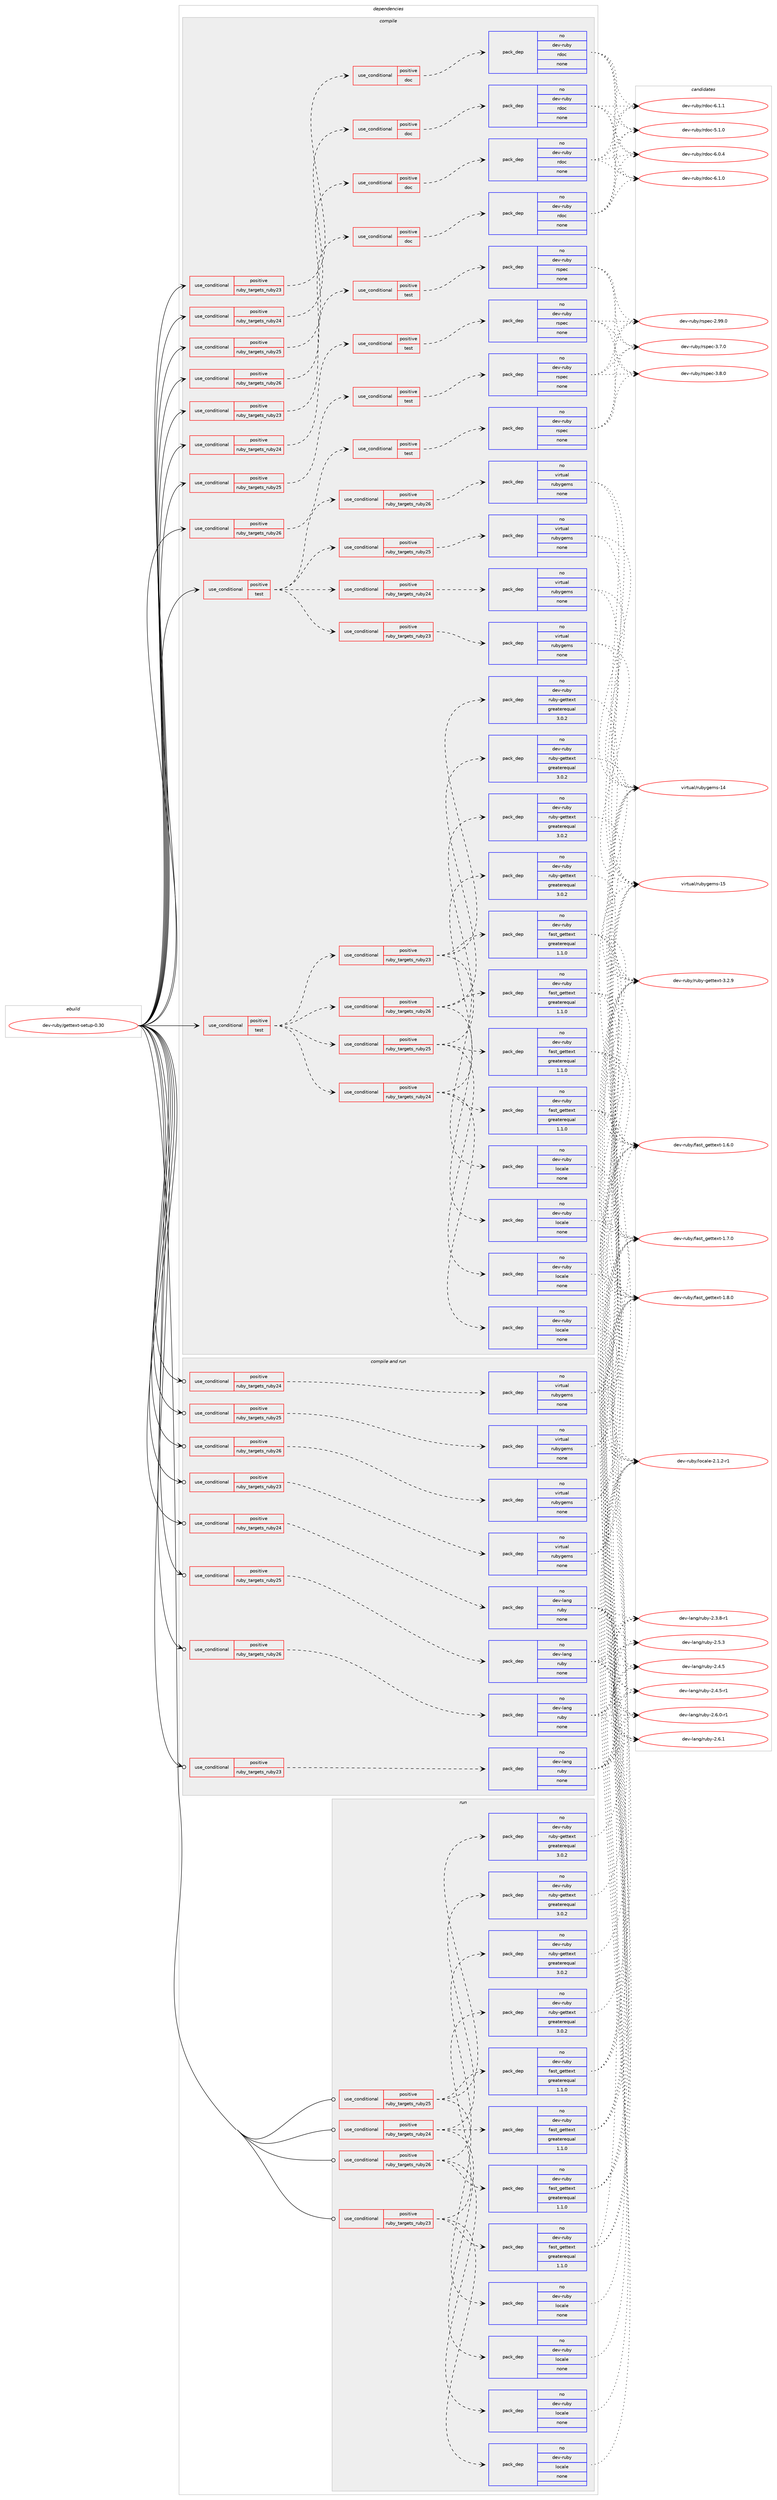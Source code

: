 digraph prolog {

# *************
# Graph options
# *************

newrank=true;
concentrate=true;
compound=true;
graph [rankdir=LR,fontname=Helvetica,fontsize=10,ranksep=1.5];#, ranksep=2.5, nodesep=0.2];
edge  [arrowhead=vee];
node  [fontname=Helvetica,fontsize=10];

# **********
# The ebuild
# **********

subgraph cluster_leftcol {
color=gray;
rank=same;
label=<<i>ebuild</i>>;
id [label="dev-ruby/gettext-setup-0.30", color=red, width=4, href="../dev-ruby/gettext-setup-0.30.svg"];
}

# ****************
# The dependencies
# ****************

subgraph cluster_midcol {
color=gray;
label=<<i>dependencies</i>>;
subgraph cluster_compile {
fillcolor="#eeeeee";
style=filled;
label=<<i>compile</i>>;
subgraph cond400663 {
dependency1494966 [label=<<TABLE BORDER="0" CELLBORDER="1" CELLSPACING="0" CELLPADDING="4"><TR><TD ROWSPAN="3" CELLPADDING="10">use_conditional</TD></TR><TR><TD>positive</TD></TR><TR><TD>ruby_targets_ruby23</TD></TR></TABLE>>, shape=none, color=red];
subgraph cond400664 {
dependency1494967 [label=<<TABLE BORDER="0" CELLBORDER="1" CELLSPACING="0" CELLPADDING="4"><TR><TD ROWSPAN="3" CELLPADDING="10">use_conditional</TD></TR><TR><TD>positive</TD></TR><TR><TD>doc</TD></TR></TABLE>>, shape=none, color=red];
subgraph pack1070858 {
dependency1494968 [label=<<TABLE BORDER="0" CELLBORDER="1" CELLSPACING="0" CELLPADDING="4" WIDTH="220"><TR><TD ROWSPAN="6" CELLPADDING="30">pack_dep</TD></TR><TR><TD WIDTH="110">no</TD></TR><TR><TD>dev-ruby</TD></TR><TR><TD>rdoc</TD></TR><TR><TD>none</TD></TR><TR><TD></TD></TR></TABLE>>, shape=none, color=blue];
}
dependency1494967:e -> dependency1494968:w [weight=20,style="dashed",arrowhead="vee"];
}
dependency1494966:e -> dependency1494967:w [weight=20,style="dashed",arrowhead="vee"];
}
id:e -> dependency1494966:w [weight=20,style="solid",arrowhead="vee"];
subgraph cond400665 {
dependency1494969 [label=<<TABLE BORDER="0" CELLBORDER="1" CELLSPACING="0" CELLPADDING="4"><TR><TD ROWSPAN="3" CELLPADDING="10">use_conditional</TD></TR><TR><TD>positive</TD></TR><TR><TD>ruby_targets_ruby23</TD></TR></TABLE>>, shape=none, color=red];
subgraph cond400666 {
dependency1494970 [label=<<TABLE BORDER="0" CELLBORDER="1" CELLSPACING="0" CELLPADDING="4"><TR><TD ROWSPAN="3" CELLPADDING="10">use_conditional</TD></TR><TR><TD>positive</TD></TR><TR><TD>test</TD></TR></TABLE>>, shape=none, color=red];
subgraph pack1070859 {
dependency1494971 [label=<<TABLE BORDER="0" CELLBORDER="1" CELLSPACING="0" CELLPADDING="4" WIDTH="220"><TR><TD ROWSPAN="6" CELLPADDING="30">pack_dep</TD></TR><TR><TD WIDTH="110">no</TD></TR><TR><TD>dev-ruby</TD></TR><TR><TD>rspec</TD></TR><TR><TD>none</TD></TR><TR><TD></TD></TR></TABLE>>, shape=none, color=blue];
}
dependency1494970:e -> dependency1494971:w [weight=20,style="dashed",arrowhead="vee"];
}
dependency1494969:e -> dependency1494970:w [weight=20,style="dashed",arrowhead="vee"];
}
id:e -> dependency1494969:w [weight=20,style="solid",arrowhead="vee"];
subgraph cond400667 {
dependency1494972 [label=<<TABLE BORDER="0" CELLBORDER="1" CELLSPACING="0" CELLPADDING="4"><TR><TD ROWSPAN="3" CELLPADDING="10">use_conditional</TD></TR><TR><TD>positive</TD></TR><TR><TD>ruby_targets_ruby24</TD></TR></TABLE>>, shape=none, color=red];
subgraph cond400668 {
dependency1494973 [label=<<TABLE BORDER="0" CELLBORDER="1" CELLSPACING="0" CELLPADDING="4"><TR><TD ROWSPAN="3" CELLPADDING="10">use_conditional</TD></TR><TR><TD>positive</TD></TR><TR><TD>doc</TD></TR></TABLE>>, shape=none, color=red];
subgraph pack1070860 {
dependency1494974 [label=<<TABLE BORDER="0" CELLBORDER="1" CELLSPACING="0" CELLPADDING="4" WIDTH="220"><TR><TD ROWSPAN="6" CELLPADDING="30">pack_dep</TD></TR><TR><TD WIDTH="110">no</TD></TR><TR><TD>dev-ruby</TD></TR><TR><TD>rdoc</TD></TR><TR><TD>none</TD></TR><TR><TD></TD></TR></TABLE>>, shape=none, color=blue];
}
dependency1494973:e -> dependency1494974:w [weight=20,style="dashed",arrowhead="vee"];
}
dependency1494972:e -> dependency1494973:w [weight=20,style="dashed",arrowhead="vee"];
}
id:e -> dependency1494972:w [weight=20,style="solid",arrowhead="vee"];
subgraph cond400669 {
dependency1494975 [label=<<TABLE BORDER="0" CELLBORDER="1" CELLSPACING="0" CELLPADDING="4"><TR><TD ROWSPAN="3" CELLPADDING="10">use_conditional</TD></TR><TR><TD>positive</TD></TR><TR><TD>ruby_targets_ruby24</TD></TR></TABLE>>, shape=none, color=red];
subgraph cond400670 {
dependency1494976 [label=<<TABLE BORDER="0" CELLBORDER="1" CELLSPACING="0" CELLPADDING="4"><TR><TD ROWSPAN="3" CELLPADDING="10">use_conditional</TD></TR><TR><TD>positive</TD></TR><TR><TD>test</TD></TR></TABLE>>, shape=none, color=red];
subgraph pack1070861 {
dependency1494977 [label=<<TABLE BORDER="0" CELLBORDER="1" CELLSPACING="0" CELLPADDING="4" WIDTH="220"><TR><TD ROWSPAN="6" CELLPADDING="30">pack_dep</TD></TR><TR><TD WIDTH="110">no</TD></TR><TR><TD>dev-ruby</TD></TR><TR><TD>rspec</TD></TR><TR><TD>none</TD></TR><TR><TD></TD></TR></TABLE>>, shape=none, color=blue];
}
dependency1494976:e -> dependency1494977:w [weight=20,style="dashed",arrowhead="vee"];
}
dependency1494975:e -> dependency1494976:w [weight=20,style="dashed",arrowhead="vee"];
}
id:e -> dependency1494975:w [weight=20,style="solid",arrowhead="vee"];
subgraph cond400671 {
dependency1494978 [label=<<TABLE BORDER="0" CELLBORDER="1" CELLSPACING="0" CELLPADDING="4"><TR><TD ROWSPAN="3" CELLPADDING="10">use_conditional</TD></TR><TR><TD>positive</TD></TR><TR><TD>ruby_targets_ruby25</TD></TR></TABLE>>, shape=none, color=red];
subgraph cond400672 {
dependency1494979 [label=<<TABLE BORDER="0" CELLBORDER="1" CELLSPACING="0" CELLPADDING="4"><TR><TD ROWSPAN="3" CELLPADDING="10">use_conditional</TD></TR><TR><TD>positive</TD></TR><TR><TD>doc</TD></TR></TABLE>>, shape=none, color=red];
subgraph pack1070862 {
dependency1494980 [label=<<TABLE BORDER="0" CELLBORDER="1" CELLSPACING="0" CELLPADDING="4" WIDTH="220"><TR><TD ROWSPAN="6" CELLPADDING="30">pack_dep</TD></TR><TR><TD WIDTH="110">no</TD></TR><TR><TD>dev-ruby</TD></TR><TR><TD>rdoc</TD></TR><TR><TD>none</TD></TR><TR><TD></TD></TR></TABLE>>, shape=none, color=blue];
}
dependency1494979:e -> dependency1494980:w [weight=20,style="dashed",arrowhead="vee"];
}
dependency1494978:e -> dependency1494979:w [weight=20,style="dashed",arrowhead="vee"];
}
id:e -> dependency1494978:w [weight=20,style="solid",arrowhead="vee"];
subgraph cond400673 {
dependency1494981 [label=<<TABLE BORDER="0" CELLBORDER="1" CELLSPACING="0" CELLPADDING="4"><TR><TD ROWSPAN="3" CELLPADDING="10">use_conditional</TD></TR><TR><TD>positive</TD></TR><TR><TD>ruby_targets_ruby25</TD></TR></TABLE>>, shape=none, color=red];
subgraph cond400674 {
dependency1494982 [label=<<TABLE BORDER="0" CELLBORDER="1" CELLSPACING="0" CELLPADDING="4"><TR><TD ROWSPAN="3" CELLPADDING="10">use_conditional</TD></TR><TR><TD>positive</TD></TR><TR><TD>test</TD></TR></TABLE>>, shape=none, color=red];
subgraph pack1070863 {
dependency1494983 [label=<<TABLE BORDER="0" CELLBORDER="1" CELLSPACING="0" CELLPADDING="4" WIDTH="220"><TR><TD ROWSPAN="6" CELLPADDING="30">pack_dep</TD></TR><TR><TD WIDTH="110">no</TD></TR><TR><TD>dev-ruby</TD></TR><TR><TD>rspec</TD></TR><TR><TD>none</TD></TR><TR><TD></TD></TR></TABLE>>, shape=none, color=blue];
}
dependency1494982:e -> dependency1494983:w [weight=20,style="dashed",arrowhead="vee"];
}
dependency1494981:e -> dependency1494982:w [weight=20,style="dashed",arrowhead="vee"];
}
id:e -> dependency1494981:w [weight=20,style="solid",arrowhead="vee"];
subgraph cond400675 {
dependency1494984 [label=<<TABLE BORDER="0" CELLBORDER="1" CELLSPACING="0" CELLPADDING="4"><TR><TD ROWSPAN="3" CELLPADDING="10">use_conditional</TD></TR><TR><TD>positive</TD></TR><TR><TD>ruby_targets_ruby26</TD></TR></TABLE>>, shape=none, color=red];
subgraph cond400676 {
dependency1494985 [label=<<TABLE BORDER="0" CELLBORDER="1" CELLSPACING="0" CELLPADDING="4"><TR><TD ROWSPAN="3" CELLPADDING="10">use_conditional</TD></TR><TR><TD>positive</TD></TR><TR><TD>doc</TD></TR></TABLE>>, shape=none, color=red];
subgraph pack1070864 {
dependency1494986 [label=<<TABLE BORDER="0" CELLBORDER="1" CELLSPACING="0" CELLPADDING="4" WIDTH="220"><TR><TD ROWSPAN="6" CELLPADDING="30">pack_dep</TD></TR><TR><TD WIDTH="110">no</TD></TR><TR><TD>dev-ruby</TD></TR><TR><TD>rdoc</TD></TR><TR><TD>none</TD></TR><TR><TD></TD></TR></TABLE>>, shape=none, color=blue];
}
dependency1494985:e -> dependency1494986:w [weight=20,style="dashed",arrowhead="vee"];
}
dependency1494984:e -> dependency1494985:w [weight=20,style="dashed",arrowhead="vee"];
}
id:e -> dependency1494984:w [weight=20,style="solid",arrowhead="vee"];
subgraph cond400677 {
dependency1494987 [label=<<TABLE BORDER="0" CELLBORDER="1" CELLSPACING="0" CELLPADDING="4"><TR><TD ROWSPAN="3" CELLPADDING="10">use_conditional</TD></TR><TR><TD>positive</TD></TR><TR><TD>ruby_targets_ruby26</TD></TR></TABLE>>, shape=none, color=red];
subgraph cond400678 {
dependency1494988 [label=<<TABLE BORDER="0" CELLBORDER="1" CELLSPACING="0" CELLPADDING="4"><TR><TD ROWSPAN="3" CELLPADDING="10">use_conditional</TD></TR><TR><TD>positive</TD></TR><TR><TD>test</TD></TR></TABLE>>, shape=none, color=red];
subgraph pack1070865 {
dependency1494989 [label=<<TABLE BORDER="0" CELLBORDER="1" CELLSPACING="0" CELLPADDING="4" WIDTH="220"><TR><TD ROWSPAN="6" CELLPADDING="30">pack_dep</TD></TR><TR><TD WIDTH="110">no</TD></TR><TR><TD>dev-ruby</TD></TR><TR><TD>rspec</TD></TR><TR><TD>none</TD></TR><TR><TD></TD></TR></TABLE>>, shape=none, color=blue];
}
dependency1494988:e -> dependency1494989:w [weight=20,style="dashed",arrowhead="vee"];
}
dependency1494987:e -> dependency1494988:w [weight=20,style="dashed",arrowhead="vee"];
}
id:e -> dependency1494987:w [weight=20,style="solid",arrowhead="vee"];
subgraph cond400679 {
dependency1494990 [label=<<TABLE BORDER="0" CELLBORDER="1" CELLSPACING="0" CELLPADDING="4"><TR><TD ROWSPAN="3" CELLPADDING="10">use_conditional</TD></TR><TR><TD>positive</TD></TR><TR><TD>test</TD></TR></TABLE>>, shape=none, color=red];
subgraph cond400680 {
dependency1494991 [label=<<TABLE BORDER="0" CELLBORDER="1" CELLSPACING="0" CELLPADDING="4"><TR><TD ROWSPAN="3" CELLPADDING="10">use_conditional</TD></TR><TR><TD>positive</TD></TR><TR><TD>ruby_targets_ruby23</TD></TR></TABLE>>, shape=none, color=red];
subgraph pack1070866 {
dependency1494992 [label=<<TABLE BORDER="0" CELLBORDER="1" CELLSPACING="0" CELLPADDING="4" WIDTH="220"><TR><TD ROWSPAN="6" CELLPADDING="30">pack_dep</TD></TR><TR><TD WIDTH="110">no</TD></TR><TR><TD>dev-ruby</TD></TR><TR><TD>fast_gettext</TD></TR><TR><TD>greaterequal</TD></TR><TR><TD>1.1.0</TD></TR></TABLE>>, shape=none, color=blue];
}
dependency1494991:e -> dependency1494992:w [weight=20,style="dashed",arrowhead="vee"];
subgraph pack1070867 {
dependency1494993 [label=<<TABLE BORDER="0" CELLBORDER="1" CELLSPACING="0" CELLPADDING="4" WIDTH="220"><TR><TD ROWSPAN="6" CELLPADDING="30">pack_dep</TD></TR><TR><TD WIDTH="110">no</TD></TR><TR><TD>dev-ruby</TD></TR><TR><TD>ruby-gettext</TD></TR><TR><TD>greaterequal</TD></TR><TR><TD>3.0.2</TD></TR></TABLE>>, shape=none, color=blue];
}
dependency1494991:e -> dependency1494993:w [weight=20,style="dashed",arrowhead="vee"];
subgraph pack1070868 {
dependency1494994 [label=<<TABLE BORDER="0" CELLBORDER="1" CELLSPACING="0" CELLPADDING="4" WIDTH="220"><TR><TD ROWSPAN="6" CELLPADDING="30">pack_dep</TD></TR><TR><TD WIDTH="110">no</TD></TR><TR><TD>dev-ruby</TD></TR><TR><TD>locale</TD></TR><TR><TD>none</TD></TR><TR><TD></TD></TR></TABLE>>, shape=none, color=blue];
}
dependency1494991:e -> dependency1494994:w [weight=20,style="dashed",arrowhead="vee"];
}
dependency1494990:e -> dependency1494991:w [weight=20,style="dashed",arrowhead="vee"];
subgraph cond400681 {
dependency1494995 [label=<<TABLE BORDER="0" CELLBORDER="1" CELLSPACING="0" CELLPADDING="4"><TR><TD ROWSPAN="3" CELLPADDING="10">use_conditional</TD></TR><TR><TD>positive</TD></TR><TR><TD>ruby_targets_ruby24</TD></TR></TABLE>>, shape=none, color=red];
subgraph pack1070869 {
dependency1494996 [label=<<TABLE BORDER="0" CELLBORDER="1" CELLSPACING="0" CELLPADDING="4" WIDTH="220"><TR><TD ROWSPAN="6" CELLPADDING="30">pack_dep</TD></TR><TR><TD WIDTH="110">no</TD></TR><TR><TD>dev-ruby</TD></TR><TR><TD>fast_gettext</TD></TR><TR><TD>greaterequal</TD></TR><TR><TD>1.1.0</TD></TR></TABLE>>, shape=none, color=blue];
}
dependency1494995:e -> dependency1494996:w [weight=20,style="dashed",arrowhead="vee"];
subgraph pack1070870 {
dependency1494997 [label=<<TABLE BORDER="0" CELLBORDER="1" CELLSPACING="0" CELLPADDING="4" WIDTH="220"><TR><TD ROWSPAN="6" CELLPADDING="30">pack_dep</TD></TR><TR><TD WIDTH="110">no</TD></TR><TR><TD>dev-ruby</TD></TR><TR><TD>ruby-gettext</TD></TR><TR><TD>greaterequal</TD></TR><TR><TD>3.0.2</TD></TR></TABLE>>, shape=none, color=blue];
}
dependency1494995:e -> dependency1494997:w [weight=20,style="dashed",arrowhead="vee"];
subgraph pack1070871 {
dependency1494998 [label=<<TABLE BORDER="0" CELLBORDER="1" CELLSPACING="0" CELLPADDING="4" WIDTH="220"><TR><TD ROWSPAN="6" CELLPADDING="30">pack_dep</TD></TR><TR><TD WIDTH="110">no</TD></TR><TR><TD>dev-ruby</TD></TR><TR><TD>locale</TD></TR><TR><TD>none</TD></TR><TR><TD></TD></TR></TABLE>>, shape=none, color=blue];
}
dependency1494995:e -> dependency1494998:w [weight=20,style="dashed",arrowhead="vee"];
}
dependency1494990:e -> dependency1494995:w [weight=20,style="dashed",arrowhead="vee"];
subgraph cond400682 {
dependency1494999 [label=<<TABLE BORDER="0" CELLBORDER="1" CELLSPACING="0" CELLPADDING="4"><TR><TD ROWSPAN="3" CELLPADDING="10">use_conditional</TD></TR><TR><TD>positive</TD></TR><TR><TD>ruby_targets_ruby25</TD></TR></TABLE>>, shape=none, color=red];
subgraph pack1070872 {
dependency1495000 [label=<<TABLE BORDER="0" CELLBORDER="1" CELLSPACING="0" CELLPADDING="4" WIDTH="220"><TR><TD ROWSPAN="6" CELLPADDING="30">pack_dep</TD></TR><TR><TD WIDTH="110">no</TD></TR><TR><TD>dev-ruby</TD></TR><TR><TD>fast_gettext</TD></TR><TR><TD>greaterequal</TD></TR><TR><TD>1.1.0</TD></TR></TABLE>>, shape=none, color=blue];
}
dependency1494999:e -> dependency1495000:w [weight=20,style="dashed",arrowhead="vee"];
subgraph pack1070873 {
dependency1495001 [label=<<TABLE BORDER="0" CELLBORDER="1" CELLSPACING="0" CELLPADDING="4" WIDTH="220"><TR><TD ROWSPAN="6" CELLPADDING="30">pack_dep</TD></TR><TR><TD WIDTH="110">no</TD></TR><TR><TD>dev-ruby</TD></TR><TR><TD>ruby-gettext</TD></TR><TR><TD>greaterequal</TD></TR><TR><TD>3.0.2</TD></TR></TABLE>>, shape=none, color=blue];
}
dependency1494999:e -> dependency1495001:w [weight=20,style="dashed",arrowhead="vee"];
subgraph pack1070874 {
dependency1495002 [label=<<TABLE BORDER="0" CELLBORDER="1" CELLSPACING="0" CELLPADDING="4" WIDTH="220"><TR><TD ROWSPAN="6" CELLPADDING="30">pack_dep</TD></TR><TR><TD WIDTH="110">no</TD></TR><TR><TD>dev-ruby</TD></TR><TR><TD>locale</TD></TR><TR><TD>none</TD></TR><TR><TD></TD></TR></TABLE>>, shape=none, color=blue];
}
dependency1494999:e -> dependency1495002:w [weight=20,style="dashed",arrowhead="vee"];
}
dependency1494990:e -> dependency1494999:w [weight=20,style="dashed",arrowhead="vee"];
subgraph cond400683 {
dependency1495003 [label=<<TABLE BORDER="0" CELLBORDER="1" CELLSPACING="0" CELLPADDING="4"><TR><TD ROWSPAN="3" CELLPADDING="10">use_conditional</TD></TR><TR><TD>positive</TD></TR><TR><TD>ruby_targets_ruby26</TD></TR></TABLE>>, shape=none, color=red];
subgraph pack1070875 {
dependency1495004 [label=<<TABLE BORDER="0" CELLBORDER="1" CELLSPACING="0" CELLPADDING="4" WIDTH="220"><TR><TD ROWSPAN="6" CELLPADDING="30">pack_dep</TD></TR><TR><TD WIDTH="110">no</TD></TR><TR><TD>dev-ruby</TD></TR><TR><TD>fast_gettext</TD></TR><TR><TD>greaterequal</TD></TR><TR><TD>1.1.0</TD></TR></TABLE>>, shape=none, color=blue];
}
dependency1495003:e -> dependency1495004:w [weight=20,style="dashed",arrowhead="vee"];
subgraph pack1070876 {
dependency1495005 [label=<<TABLE BORDER="0" CELLBORDER="1" CELLSPACING="0" CELLPADDING="4" WIDTH="220"><TR><TD ROWSPAN="6" CELLPADDING="30">pack_dep</TD></TR><TR><TD WIDTH="110">no</TD></TR><TR><TD>dev-ruby</TD></TR><TR><TD>ruby-gettext</TD></TR><TR><TD>greaterequal</TD></TR><TR><TD>3.0.2</TD></TR></TABLE>>, shape=none, color=blue];
}
dependency1495003:e -> dependency1495005:w [weight=20,style="dashed",arrowhead="vee"];
subgraph pack1070877 {
dependency1495006 [label=<<TABLE BORDER="0" CELLBORDER="1" CELLSPACING="0" CELLPADDING="4" WIDTH="220"><TR><TD ROWSPAN="6" CELLPADDING="30">pack_dep</TD></TR><TR><TD WIDTH="110">no</TD></TR><TR><TD>dev-ruby</TD></TR><TR><TD>locale</TD></TR><TR><TD>none</TD></TR><TR><TD></TD></TR></TABLE>>, shape=none, color=blue];
}
dependency1495003:e -> dependency1495006:w [weight=20,style="dashed",arrowhead="vee"];
}
dependency1494990:e -> dependency1495003:w [weight=20,style="dashed",arrowhead="vee"];
}
id:e -> dependency1494990:w [weight=20,style="solid",arrowhead="vee"];
subgraph cond400684 {
dependency1495007 [label=<<TABLE BORDER="0" CELLBORDER="1" CELLSPACING="0" CELLPADDING="4"><TR><TD ROWSPAN="3" CELLPADDING="10">use_conditional</TD></TR><TR><TD>positive</TD></TR><TR><TD>test</TD></TR></TABLE>>, shape=none, color=red];
subgraph cond400685 {
dependency1495008 [label=<<TABLE BORDER="0" CELLBORDER="1" CELLSPACING="0" CELLPADDING="4"><TR><TD ROWSPAN="3" CELLPADDING="10">use_conditional</TD></TR><TR><TD>positive</TD></TR><TR><TD>ruby_targets_ruby23</TD></TR></TABLE>>, shape=none, color=red];
subgraph pack1070878 {
dependency1495009 [label=<<TABLE BORDER="0" CELLBORDER="1" CELLSPACING="0" CELLPADDING="4" WIDTH="220"><TR><TD ROWSPAN="6" CELLPADDING="30">pack_dep</TD></TR><TR><TD WIDTH="110">no</TD></TR><TR><TD>virtual</TD></TR><TR><TD>rubygems</TD></TR><TR><TD>none</TD></TR><TR><TD></TD></TR></TABLE>>, shape=none, color=blue];
}
dependency1495008:e -> dependency1495009:w [weight=20,style="dashed",arrowhead="vee"];
}
dependency1495007:e -> dependency1495008:w [weight=20,style="dashed",arrowhead="vee"];
subgraph cond400686 {
dependency1495010 [label=<<TABLE BORDER="0" CELLBORDER="1" CELLSPACING="0" CELLPADDING="4"><TR><TD ROWSPAN="3" CELLPADDING="10">use_conditional</TD></TR><TR><TD>positive</TD></TR><TR><TD>ruby_targets_ruby24</TD></TR></TABLE>>, shape=none, color=red];
subgraph pack1070879 {
dependency1495011 [label=<<TABLE BORDER="0" CELLBORDER="1" CELLSPACING="0" CELLPADDING="4" WIDTH="220"><TR><TD ROWSPAN="6" CELLPADDING="30">pack_dep</TD></TR><TR><TD WIDTH="110">no</TD></TR><TR><TD>virtual</TD></TR><TR><TD>rubygems</TD></TR><TR><TD>none</TD></TR><TR><TD></TD></TR></TABLE>>, shape=none, color=blue];
}
dependency1495010:e -> dependency1495011:w [weight=20,style="dashed",arrowhead="vee"];
}
dependency1495007:e -> dependency1495010:w [weight=20,style="dashed",arrowhead="vee"];
subgraph cond400687 {
dependency1495012 [label=<<TABLE BORDER="0" CELLBORDER="1" CELLSPACING="0" CELLPADDING="4"><TR><TD ROWSPAN="3" CELLPADDING="10">use_conditional</TD></TR><TR><TD>positive</TD></TR><TR><TD>ruby_targets_ruby25</TD></TR></TABLE>>, shape=none, color=red];
subgraph pack1070880 {
dependency1495013 [label=<<TABLE BORDER="0" CELLBORDER="1" CELLSPACING="0" CELLPADDING="4" WIDTH="220"><TR><TD ROWSPAN="6" CELLPADDING="30">pack_dep</TD></TR><TR><TD WIDTH="110">no</TD></TR><TR><TD>virtual</TD></TR><TR><TD>rubygems</TD></TR><TR><TD>none</TD></TR><TR><TD></TD></TR></TABLE>>, shape=none, color=blue];
}
dependency1495012:e -> dependency1495013:w [weight=20,style="dashed",arrowhead="vee"];
}
dependency1495007:e -> dependency1495012:w [weight=20,style="dashed",arrowhead="vee"];
subgraph cond400688 {
dependency1495014 [label=<<TABLE BORDER="0" CELLBORDER="1" CELLSPACING="0" CELLPADDING="4"><TR><TD ROWSPAN="3" CELLPADDING="10">use_conditional</TD></TR><TR><TD>positive</TD></TR><TR><TD>ruby_targets_ruby26</TD></TR></TABLE>>, shape=none, color=red];
subgraph pack1070881 {
dependency1495015 [label=<<TABLE BORDER="0" CELLBORDER="1" CELLSPACING="0" CELLPADDING="4" WIDTH="220"><TR><TD ROWSPAN="6" CELLPADDING="30">pack_dep</TD></TR><TR><TD WIDTH="110">no</TD></TR><TR><TD>virtual</TD></TR><TR><TD>rubygems</TD></TR><TR><TD>none</TD></TR><TR><TD></TD></TR></TABLE>>, shape=none, color=blue];
}
dependency1495014:e -> dependency1495015:w [weight=20,style="dashed",arrowhead="vee"];
}
dependency1495007:e -> dependency1495014:w [weight=20,style="dashed",arrowhead="vee"];
}
id:e -> dependency1495007:w [weight=20,style="solid",arrowhead="vee"];
}
subgraph cluster_compileandrun {
fillcolor="#eeeeee";
style=filled;
label=<<i>compile and run</i>>;
subgraph cond400689 {
dependency1495016 [label=<<TABLE BORDER="0" CELLBORDER="1" CELLSPACING="0" CELLPADDING="4"><TR><TD ROWSPAN="3" CELLPADDING="10">use_conditional</TD></TR><TR><TD>positive</TD></TR><TR><TD>ruby_targets_ruby23</TD></TR></TABLE>>, shape=none, color=red];
subgraph pack1070882 {
dependency1495017 [label=<<TABLE BORDER="0" CELLBORDER="1" CELLSPACING="0" CELLPADDING="4" WIDTH="220"><TR><TD ROWSPAN="6" CELLPADDING="30">pack_dep</TD></TR><TR><TD WIDTH="110">no</TD></TR><TR><TD>dev-lang</TD></TR><TR><TD>ruby</TD></TR><TR><TD>none</TD></TR><TR><TD></TD></TR></TABLE>>, shape=none, color=blue];
}
dependency1495016:e -> dependency1495017:w [weight=20,style="dashed",arrowhead="vee"];
}
id:e -> dependency1495016:w [weight=20,style="solid",arrowhead="odotvee"];
subgraph cond400690 {
dependency1495018 [label=<<TABLE BORDER="0" CELLBORDER="1" CELLSPACING="0" CELLPADDING="4"><TR><TD ROWSPAN="3" CELLPADDING="10">use_conditional</TD></TR><TR><TD>positive</TD></TR><TR><TD>ruby_targets_ruby23</TD></TR></TABLE>>, shape=none, color=red];
subgraph pack1070883 {
dependency1495019 [label=<<TABLE BORDER="0" CELLBORDER="1" CELLSPACING="0" CELLPADDING="4" WIDTH="220"><TR><TD ROWSPAN="6" CELLPADDING="30">pack_dep</TD></TR><TR><TD WIDTH="110">no</TD></TR><TR><TD>virtual</TD></TR><TR><TD>rubygems</TD></TR><TR><TD>none</TD></TR><TR><TD></TD></TR></TABLE>>, shape=none, color=blue];
}
dependency1495018:e -> dependency1495019:w [weight=20,style="dashed",arrowhead="vee"];
}
id:e -> dependency1495018:w [weight=20,style="solid",arrowhead="odotvee"];
subgraph cond400691 {
dependency1495020 [label=<<TABLE BORDER="0" CELLBORDER="1" CELLSPACING="0" CELLPADDING="4"><TR><TD ROWSPAN="3" CELLPADDING="10">use_conditional</TD></TR><TR><TD>positive</TD></TR><TR><TD>ruby_targets_ruby24</TD></TR></TABLE>>, shape=none, color=red];
subgraph pack1070884 {
dependency1495021 [label=<<TABLE BORDER="0" CELLBORDER="1" CELLSPACING="0" CELLPADDING="4" WIDTH="220"><TR><TD ROWSPAN="6" CELLPADDING="30">pack_dep</TD></TR><TR><TD WIDTH="110">no</TD></TR><TR><TD>dev-lang</TD></TR><TR><TD>ruby</TD></TR><TR><TD>none</TD></TR><TR><TD></TD></TR></TABLE>>, shape=none, color=blue];
}
dependency1495020:e -> dependency1495021:w [weight=20,style="dashed",arrowhead="vee"];
}
id:e -> dependency1495020:w [weight=20,style="solid",arrowhead="odotvee"];
subgraph cond400692 {
dependency1495022 [label=<<TABLE BORDER="0" CELLBORDER="1" CELLSPACING="0" CELLPADDING="4"><TR><TD ROWSPAN="3" CELLPADDING="10">use_conditional</TD></TR><TR><TD>positive</TD></TR><TR><TD>ruby_targets_ruby24</TD></TR></TABLE>>, shape=none, color=red];
subgraph pack1070885 {
dependency1495023 [label=<<TABLE BORDER="0" CELLBORDER="1" CELLSPACING="0" CELLPADDING="4" WIDTH="220"><TR><TD ROWSPAN="6" CELLPADDING="30">pack_dep</TD></TR><TR><TD WIDTH="110">no</TD></TR><TR><TD>virtual</TD></TR><TR><TD>rubygems</TD></TR><TR><TD>none</TD></TR><TR><TD></TD></TR></TABLE>>, shape=none, color=blue];
}
dependency1495022:e -> dependency1495023:w [weight=20,style="dashed",arrowhead="vee"];
}
id:e -> dependency1495022:w [weight=20,style="solid",arrowhead="odotvee"];
subgraph cond400693 {
dependency1495024 [label=<<TABLE BORDER="0" CELLBORDER="1" CELLSPACING="0" CELLPADDING="4"><TR><TD ROWSPAN="3" CELLPADDING="10">use_conditional</TD></TR><TR><TD>positive</TD></TR><TR><TD>ruby_targets_ruby25</TD></TR></TABLE>>, shape=none, color=red];
subgraph pack1070886 {
dependency1495025 [label=<<TABLE BORDER="0" CELLBORDER="1" CELLSPACING="0" CELLPADDING="4" WIDTH="220"><TR><TD ROWSPAN="6" CELLPADDING="30">pack_dep</TD></TR><TR><TD WIDTH="110">no</TD></TR><TR><TD>dev-lang</TD></TR><TR><TD>ruby</TD></TR><TR><TD>none</TD></TR><TR><TD></TD></TR></TABLE>>, shape=none, color=blue];
}
dependency1495024:e -> dependency1495025:w [weight=20,style="dashed",arrowhead="vee"];
}
id:e -> dependency1495024:w [weight=20,style="solid",arrowhead="odotvee"];
subgraph cond400694 {
dependency1495026 [label=<<TABLE BORDER="0" CELLBORDER="1" CELLSPACING="0" CELLPADDING="4"><TR><TD ROWSPAN="3" CELLPADDING="10">use_conditional</TD></TR><TR><TD>positive</TD></TR><TR><TD>ruby_targets_ruby25</TD></TR></TABLE>>, shape=none, color=red];
subgraph pack1070887 {
dependency1495027 [label=<<TABLE BORDER="0" CELLBORDER="1" CELLSPACING="0" CELLPADDING="4" WIDTH="220"><TR><TD ROWSPAN="6" CELLPADDING="30">pack_dep</TD></TR><TR><TD WIDTH="110">no</TD></TR><TR><TD>virtual</TD></TR><TR><TD>rubygems</TD></TR><TR><TD>none</TD></TR><TR><TD></TD></TR></TABLE>>, shape=none, color=blue];
}
dependency1495026:e -> dependency1495027:w [weight=20,style="dashed",arrowhead="vee"];
}
id:e -> dependency1495026:w [weight=20,style="solid",arrowhead="odotvee"];
subgraph cond400695 {
dependency1495028 [label=<<TABLE BORDER="0" CELLBORDER="1" CELLSPACING="0" CELLPADDING="4"><TR><TD ROWSPAN="3" CELLPADDING="10">use_conditional</TD></TR><TR><TD>positive</TD></TR><TR><TD>ruby_targets_ruby26</TD></TR></TABLE>>, shape=none, color=red];
subgraph pack1070888 {
dependency1495029 [label=<<TABLE BORDER="0" CELLBORDER="1" CELLSPACING="0" CELLPADDING="4" WIDTH="220"><TR><TD ROWSPAN="6" CELLPADDING="30">pack_dep</TD></TR><TR><TD WIDTH="110">no</TD></TR><TR><TD>dev-lang</TD></TR><TR><TD>ruby</TD></TR><TR><TD>none</TD></TR><TR><TD></TD></TR></TABLE>>, shape=none, color=blue];
}
dependency1495028:e -> dependency1495029:w [weight=20,style="dashed",arrowhead="vee"];
}
id:e -> dependency1495028:w [weight=20,style="solid",arrowhead="odotvee"];
subgraph cond400696 {
dependency1495030 [label=<<TABLE BORDER="0" CELLBORDER="1" CELLSPACING="0" CELLPADDING="4"><TR><TD ROWSPAN="3" CELLPADDING="10">use_conditional</TD></TR><TR><TD>positive</TD></TR><TR><TD>ruby_targets_ruby26</TD></TR></TABLE>>, shape=none, color=red];
subgraph pack1070889 {
dependency1495031 [label=<<TABLE BORDER="0" CELLBORDER="1" CELLSPACING="0" CELLPADDING="4" WIDTH="220"><TR><TD ROWSPAN="6" CELLPADDING="30">pack_dep</TD></TR><TR><TD WIDTH="110">no</TD></TR><TR><TD>virtual</TD></TR><TR><TD>rubygems</TD></TR><TR><TD>none</TD></TR><TR><TD></TD></TR></TABLE>>, shape=none, color=blue];
}
dependency1495030:e -> dependency1495031:w [weight=20,style="dashed",arrowhead="vee"];
}
id:e -> dependency1495030:w [weight=20,style="solid",arrowhead="odotvee"];
}
subgraph cluster_run {
fillcolor="#eeeeee";
style=filled;
label=<<i>run</i>>;
subgraph cond400697 {
dependency1495032 [label=<<TABLE BORDER="0" CELLBORDER="1" CELLSPACING="0" CELLPADDING="4"><TR><TD ROWSPAN="3" CELLPADDING="10">use_conditional</TD></TR><TR><TD>positive</TD></TR><TR><TD>ruby_targets_ruby23</TD></TR></TABLE>>, shape=none, color=red];
subgraph pack1070890 {
dependency1495033 [label=<<TABLE BORDER="0" CELLBORDER="1" CELLSPACING="0" CELLPADDING="4" WIDTH="220"><TR><TD ROWSPAN="6" CELLPADDING="30">pack_dep</TD></TR><TR><TD WIDTH="110">no</TD></TR><TR><TD>dev-ruby</TD></TR><TR><TD>fast_gettext</TD></TR><TR><TD>greaterequal</TD></TR><TR><TD>1.1.0</TD></TR></TABLE>>, shape=none, color=blue];
}
dependency1495032:e -> dependency1495033:w [weight=20,style="dashed",arrowhead="vee"];
subgraph pack1070891 {
dependency1495034 [label=<<TABLE BORDER="0" CELLBORDER="1" CELLSPACING="0" CELLPADDING="4" WIDTH="220"><TR><TD ROWSPAN="6" CELLPADDING="30">pack_dep</TD></TR><TR><TD WIDTH="110">no</TD></TR><TR><TD>dev-ruby</TD></TR><TR><TD>ruby-gettext</TD></TR><TR><TD>greaterequal</TD></TR><TR><TD>3.0.2</TD></TR></TABLE>>, shape=none, color=blue];
}
dependency1495032:e -> dependency1495034:w [weight=20,style="dashed",arrowhead="vee"];
subgraph pack1070892 {
dependency1495035 [label=<<TABLE BORDER="0" CELLBORDER="1" CELLSPACING="0" CELLPADDING="4" WIDTH="220"><TR><TD ROWSPAN="6" CELLPADDING="30">pack_dep</TD></TR><TR><TD WIDTH="110">no</TD></TR><TR><TD>dev-ruby</TD></TR><TR><TD>locale</TD></TR><TR><TD>none</TD></TR><TR><TD></TD></TR></TABLE>>, shape=none, color=blue];
}
dependency1495032:e -> dependency1495035:w [weight=20,style="dashed",arrowhead="vee"];
}
id:e -> dependency1495032:w [weight=20,style="solid",arrowhead="odot"];
subgraph cond400698 {
dependency1495036 [label=<<TABLE BORDER="0" CELLBORDER="1" CELLSPACING="0" CELLPADDING="4"><TR><TD ROWSPAN="3" CELLPADDING="10">use_conditional</TD></TR><TR><TD>positive</TD></TR><TR><TD>ruby_targets_ruby24</TD></TR></TABLE>>, shape=none, color=red];
subgraph pack1070893 {
dependency1495037 [label=<<TABLE BORDER="0" CELLBORDER="1" CELLSPACING="0" CELLPADDING="4" WIDTH="220"><TR><TD ROWSPAN="6" CELLPADDING="30">pack_dep</TD></TR><TR><TD WIDTH="110">no</TD></TR><TR><TD>dev-ruby</TD></TR><TR><TD>fast_gettext</TD></TR><TR><TD>greaterequal</TD></TR><TR><TD>1.1.0</TD></TR></TABLE>>, shape=none, color=blue];
}
dependency1495036:e -> dependency1495037:w [weight=20,style="dashed",arrowhead="vee"];
subgraph pack1070894 {
dependency1495038 [label=<<TABLE BORDER="0" CELLBORDER="1" CELLSPACING="0" CELLPADDING="4" WIDTH="220"><TR><TD ROWSPAN="6" CELLPADDING="30">pack_dep</TD></TR><TR><TD WIDTH="110">no</TD></TR><TR><TD>dev-ruby</TD></TR><TR><TD>ruby-gettext</TD></TR><TR><TD>greaterequal</TD></TR><TR><TD>3.0.2</TD></TR></TABLE>>, shape=none, color=blue];
}
dependency1495036:e -> dependency1495038:w [weight=20,style="dashed",arrowhead="vee"];
subgraph pack1070895 {
dependency1495039 [label=<<TABLE BORDER="0" CELLBORDER="1" CELLSPACING="0" CELLPADDING="4" WIDTH="220"><TR><TD ROWSPAN="6" CELLPADDING="30">pack_dep</TD></TR><TR><TD WIDTH="110">no</TD></TR><TR><TD>dev-ruby</TD></TR><TR><TD>locale</TD></TR><TR><TD>none</TD></TR><TR><TD></TD></TR></TABLE>>, shape=none, color=blue];
}
dependency1495036:e -> dependency1495039:w [weight=20,style="dashed",arrowhead="vee"];
}
id:e -> dependency1495036:w [weight=20,style="solid",arrowhead="odot"];
subgraph cond400699 {
dependency1495040 [label=<<TABLE BORDER="0" CELLBORDER="1" CELLSPACING="0" CELLPADDING="4"><TR><TD ROWSPAN="3" CELLPADDING="10">use_conditional</TD></TR><TR><TD>positive</TD></TR><TR><TD>ruby_targets_ruby25</TD></TR></TABLE>>, shape=none, color=red];
subgraph pack1070896 {
dependency1495041 [label=<<TABLE BORDER="0" CELLBORDER="1" CELLSPACING="0" CELLPADDING="4" WIDTH="220"><TR><TD ROWSPAN="6" CELLPADDING="30">pack_dep</TD></TR><TR><TD WIDTH="110">no</TD></TR><TR><TD>dev-ruby</TD></TR><TR><TD>fast_gettext</TD></TR><TR><TD>greaterequal</TD></TR><TR><TD>1.1.0</TD></TR></TABLE>>, shape=none, color=blue];
}
dependency1495040:e -> dependency1495041:w [weight=20,style="dashed",arrowhead="vee"];
subgraph pack1070897 {
dependency1495042 [label=<<TABLE BORDER="0" CELLBORDER="1" CELLSPACING="0" CELLPADDING="4" WIDTH="220"><TR><TD ROWSPAN="6" CELLPADDING="30">pack_dep</TD></TR><TR><TD WIDTH="110">no</TD></TR><TR><TD>dev-ruby</TD></TR><TR><TD>ruby-gettext</TD></TR><TR><TD>greaterequal</TD></TR><TR><TD>3.0.2</TD></TR></TABLE>>, shape=none, color=blue];
}
dependency1495040:e -> dependency1495042:w [weight=20,style="dashed",arrowhead="vee"];
subgraph pack1070898 {
dependency1495043 [label=<<TABLE BORDER="0" CELLBORDER="1" CELLSPACING="0" CELLPADDING="4" WIDTH="220"><TR><TD ROWSPAN="6" CELLPADDING="30">pack_dep</TD></TR><TR><TD WIDTH="110">no</TD></TR><TR><TD>dev-ruby</TD></TR><TR><TD>locale</TD></TR><TR><TD>none</TD></TR><TR><TD></TD></TR></TABLE>>, shape=none, color=blue];
}
dependency1495040:e -> dependency1495043:w [weight=20,style="dashed",arrowhead="vee"];
}
id:e -> dependency1495040:w [weight=20,style="solid",arrowhead="odot"];
subgraph cond400700 {
dependency1495044 [label=<<TABLE BORDER="0" CELLBORDER="1" CELLSPACING="0" CELLPADDING="4"><TR><TD ROWSPAN="3" CELLPADDING="10">use_conditional</TD></TR><TR><TD>positive</TD></TR><TR><TD>ruby_targets_ruby26</TD></TR></TABLE>>, shape=none, color=red];
subgraph pack1070899 {
dependency1495045 [label=<<TABLE BORDER="0" CELLBORDER="1" CELLSPACING="0" CELLPADDING="4" WIDTH="220"><TR><TD ROWSPAN="6" CELLPADDING="30">pack_dep</TD></TR><TR><TD WIDTH="110">no</TD></TR><TR><TD>dev-ruby</TD></TR><TR><TD>fast_gettext</TD></TR><TR><TD>greaterequal</TD></TR><TR><TD>1.1.0</TD></TR></TABLE>>, shape=none, color=blue];
}
dependency1495044:e -> dependency1495045:w [weight=20,style="dashed",arrowhead="vee"];
subgraph pack1070900 {
dependency1495046 [label=<<TABLE BORDER="0" CELLBORDER="1" CELLSPACING="0" CELLPADDING="4" WIDTH="220"><TR><TD ROWSPAN="6" CELLPADDING="30">pack_dep</TD></TR><TR><TD WIDTH="110">no</TD></TR><TR><TD>dev-ruby</TD></TR><TR><TD>ruby-gettext</TD></TR><TR><TD>greaterequal</TD></TR><TR><TD>3.0.2</TD></TR></TABLE>>, shape=none, color=blue];
}
dependency1495044:e -> dependency1495046:w [weight=20,style="dashed",arrowhead="vee"];
subgraph pack1070901 {
dependency1495047 [label=<<TABLE BORDER="0" CELLBORDER="1" CELLSPACING="0" CELLPADDING="4" WIDTH="220"><TR><TD ROWSPAN="6" CELLPADDING="30">pack_dep</TD></TR><TR><TD WIDTH="110">no</TD></TR><TR><TD>dev-ruby</TD></TR><TR><TD>locale</TD></TR><TR><TD>none</TD></TR><TR><TD></TD></TR></TABLE>>, shape=none, color=blue];
}
dependency1495044:e -> dependency1495047:w [weight=20,style="dashed",arrowhead="vee"];
}
id:e -> dependency1495044:w [weight=20,style="solid",arrowhead="odot"];
}
}

# **************
# The candidates
# **************

subgraph cluster_choices {
rank=same;
color=gray;
label=<<i>candidates</i>>;

subgraph choice1070858 {
color=black;
nodesep=1;
choice10010111845114117981214711410011199455346494648 [label="dev-ruby/rdoc-5.1.0", color=red, width=4,href="../dev-ruby/rdoc-5.1.0.svg"];
choice10010111845114117981214711410011199455446484652 [label="dev-ruby/rdoc-6.0.4", color=red, width=4,href="../dev-ruby/rdoc-6.0.4.svg"];
choice10010111845114117981214711410011199455446494648 [label="dev-ruby/rdoc-6.1.0", color=red, width=4,href="../dev-ruby/rdoc-6.1.0.svg"];
choice10010111845114117981214711410011199455446494649 [label="dev-ruby/rdoc-6.1.1", color=red, width=4,href="../dev-ruby/rdoc-6.1.1.svg"];
dependency1494968:e -> choice10010111845114117981214711410011199455346494648:w [style=dotted,weight="100"];
dependency1494968:e -> choice10010111845114117981214711410011199455446484652:w [style=dotted,weight="100"];
dependency1494968:e -> choice10010111845114117981214711410011199455446494648:w [style=dotted,weight="100"];
dependency1494968:e -> choice10010111845114117981214711410011199455446494649:w [style=dotted,weight="100"];
}
subgraph choice1070859 {
color=black;
nodesep=1;
choice1001011184511411798121471141151121019945504657574648 [label="dev-ruby/rspec-2.99.0", color=red, width=4,href="../dev-ruby/rspec-2.99.0.svg"];
choice10010111845114117981214711411511210199455146554648 [label="dev-ruby/rspec-3.7.0", color=red, width=4,href="../dev-ruby/rspec-3.7.0.svg"];
choice10010111845114117981214711411511210199455146564648 [label="dev-ruby/rspec-3.8.0", color=red, width=4,href="../dev-ruby/rspec-3.8.0.svg"];
dependency1494971:e -> choice1001011184511411798121471141151121019945504657574648:w [style=dotted,weight="100"];
dependency1494971:e -> choice10010111845114117981214711411511210199455146554648:w [style=dotted,weight="100"];
dependency1494971:e -> choice10010111845114117981214711411511210199455146564648:w [style=dotted,weight="100"];
}
subgraph choice1070860 {
color=black;
nodesep=1;
choice10010111845114117981214711410011199455346494648 [label="dev-ruby/rdoc-5.1.0", color=red, width=4,href="../dev-ruby/rdoc-5.1.0.svg"];
choice10010111845114117981214711410011199455446484652 [label="dev-ruby/rdoc-6.0.4", color=red, width=4,href="../dev-ruby/rdoc-6.0.4.svg"];
choice10010111845114117981214711410011199455446494648 [label="dev-ruby/rdoc-6.1.0", color=red, width=4,href="../dev-ruby/rdoc-6.1.0.svg"];
choice10010111845114117981214711410011199455446494649 [label="dev-ruby/rdoc-6.1.1", color=red, width=4,href="../dev-ruby/rdoc-6.1.1.svg"];
dependency1494974:e -> choice10010111845114117981214711410011199455346494648:w [style=dotted,weight="100"];
dependency1494974:e -> choice10010111845114117981214711410011199455446484652:w [style=dotted,weight="100"];
dependency1494974:e -> choice10010111845114117981214711410011199455446494648:w [style=dotted,weight="100"];
dependency1494974:e -> choice10010111845114117981214711410011199455446494649:w [style=dotted,weight="100"];
}
subgraph choice1070861 {
color=black;
nodesep=1;
choice1001011184511411798121471141151121019945504657574648 [label="dev-ruby/rspec-2.99.0", color=red, width=4,href="../dev-ruby/rspec-2.99.0.svg"];
choice10010111845114117981214711411511210199455146554648 [label="dev-ruby/rspec-3.7.0", color=red, width=4,href="../dev-ruby/rspec-3.7.0.svg"];
choice10010111845114117981214711411511210199455146564648 [label="dev-ruby/rspec-3.8.0", color=red, width=4,href="../dev-ruby/rspec-3.8.0.svg"];
dependency1494977:e -> choice1001011184511411798121471141151121019945504657574648:w [style=dotted,weight="100"];
dependency1494977:e -> choice10010111845114117981214711411511210199455146554648:w [style=dotted,weight="100"];
dependency1494977:e -> choice10010111845114117981214711411511210199455146564648:w [style=dotted,weight="100"];
}
subgraph choice1070862 {
color=black;
nodesep=1;
choice10010111845114117981214711410011199455346494648 [label="dev-ruby/rdoc-5.1.0", color=red, width=4,href="../dev-ruby/rdoc-5.1.0.svg"];
choice10010111845114117981214711410011199455446484652 [label="dev-ruby/rdoc-6.0.4", color=red, width=4,href="../dev-ruby/rdoc-6.0.4.svg"];
choice10010111845114117981214711410011199455446494648 [label="dev-ruby/rdoc-6.1.0", color=red, width=4,href="../dev-ruby/rdoc-6.1.0.svg"];
choice10010111845114117981214711410011199455446494649 [label="dev-ruby/rdoc-6.1.1", color=red, width=4,href="../dev-ruby/rdoc-6.1.1.svg"];
dependency1494980:e -> choice10010111845114117981214711410011199455346494648:w [style=dotted,weight="100"];
dependency1494980:e -> choice10010111845114117981214711410011199455446484652:w [style=dotted,weight="100"];
dependency1494980:e -> choice10010111845114117981214711410011199455446494648:w [style=dotted,weight="100"];
dependency1494980:e -> choice10010111845114117981214711410011199455446494649:w [style=dotted,weight="100"];
}
subgraph choice1070863 {
color=black;
nodesep=1;
choice1001011184511411798121471141151121019945504657574648 [label="dev-ruby/rspec-2.99.0", color=red, width=4,href="../dev-ruby/rspec-2.99.0.svg"];
choice10010111845114117981214711411511210199455146554648 [label="dev-ruby/rspec-3.7.0", color=red, width=4,href="../dev-ruby/rspec-3.7.0.svg"];
choice10010111845114117981214711411511210199455146564648 [label="dev-ruby/rspec-3.8.0", color=red, width=4,href="../dev-ruby/rspec-3.8.0.svg"];
dependency1494983:e -> choice1001011184511411798121471141151121019945504657574648:w [style=dotted,weight="100"];
dependency1494983:e -> choice10010111845114117981214711411511210199455146554648:w [style=dotted,weight="100"];
dependency1494983:e -> choice10010111845114117981214711411511210199455146564648:w [style=dotted,weight="100"];
}
subgraph choice1070864 {
color=black;
nodesep=1;
choice10010111845114117981214711410011199455346494648 [label="dev-ruby/rdoc-5.1.0", color=red, width=4,href="../dev-ruby/rdoc-5.1.0.svg"];
choice10010111845114117981214711410011199455446484652 [label="dev-ruby/rdoc-6.0.4", color=red, width=4,href="../dev-ruby/rdoc-6.0.4.svg"];
choice10010111845114117981214711410011199455446494648 [label="dev-ruby/rdoc-6.1.0", color=red, width=4,href="../dev-ruby/rdoc-6.1.0.svg"];
choice10010111845114117981214711410011199455446494649 [label="dev-ruby/rdoc-6.1.1", color=red, width=4,href="../dev-ruby/rdoc-6.1.1.svg"];
dependency1494986:e -> choice10010111845114117981214711410011199455346494648:w [style=dotted,weight="100"];
dependency1494986:e -> choice10010111845114117981214711410011199455446484652:w [style=dotted,weight="100"];
dependency1494986:e -> choice10010111845114117981214711410011199455446494648:w [style=dotted,weight="100"];
dependency1494986:e -> choice10010111845114117981214711410011199455446494649:w [style=dotted,weight="100"];
}
subgraph choice1070865 {
color=black;
nodesep=1;
choice1001011184511411798121471141151121019945504657574648 [label="dev-ruby/rspec-2.99.0", color=red, width=4,href="../dev-ruby/rspec-2.99.0.svg"];
choice10010111845114117981214711411511210199455146554648 [label="dev-ruby/rspec-3.7.0", color=red, width=4,href="../dev-ruby/rspec-3.7.0.svg"];
choice10010111845114117981214711411511210199455146564648 [label="dev-ruby/rspec-3.8.0", color=red, width=4,href="../dev-ruby/rspec-3.8.0.svg"];
dependency1494989:e -> choice1001011184511411798121471141151121019945504657574648:w [style=dotted,weight="100"];
dependency1494989:e -> choice10010111845114117981214711411511210199455146554648:w [style=dotted,weight="100"];
dependency1494989:e -> choice10010111845114117981214711411511210199455146564648:w [style=dotted,weight="100"];
}
subgraph choice1070866 {
color=black;
nodesep=1;
choice1001011184511411798121471029711511695103101116116101120116454946544648 [label="dev-ruby/fast_gettext-1.6.0", color=red, width=4,href="../dev-ruby/fast_gettext-1.6.0.svg"];
choice1001011184511411798121471029711511695103101116116101120116454946554648 [label="dev-ruby/fast_gettext-1.7.0", color=red, width=4,href="../dev-ruby/fast_gettext-1.7.0.svg"];
choice1001011184511411798121471029711511695103101116116101120116454946564648 [label="dev-ruby/fast_gettext-1.8.0", color=red, width=4,href="../dev-ruby/fast_gettext-1.8.0.svg"];
dependency1494992:e -> choice1001011184511411798121471029711511695103101116116101120116454946544648:w [style=dotted,weight="100"];
dependency1494992:e -> choice1001011184511411798121471029711511695103101116116101120116454946554648:w [style=dotted,weight="100"];
dependency1494992:e -> choice1001011184511411798121471029711511695103101116116101120116454946564648:w [style=dotted,weight="100"];
}
subgraph choice1070867 {
color=black;
nodesep=1;
choice1001011184511411798121471141179812145103101116116101120116455146504657 [label="dev-ruby/ruby-gettext-3.2.9", color=red, width=4,href="../dev-ruby/ruby-gettext-3.2.9.svg"];
dependency1494993:e -> choice1001011184511411798121471141179812145103101116116101120116455146504657:w [style=dotted,weight="100"];
}
subgraph choice1070868 {
color=black;
nodesep=1;
choice10010111845114117981214710811199971081014550464946504511449 [label="dev-ruby/locale-2.1.2-r1", color=red, width=4,href="../dev-ruby/locale-2.1.2-r1.svg"];
dependency1494994:e -> choice10010111845114117981214710811199971081014550464946504511449:w [style=dotted,weight="100"];
}
subgraph choice1070869 {
color=black;
nodesep=1;
choice1001011184511411798121471029711511695103101116116101120116454946544648 [label="dev-ruby/fast_gettext-1.6.0", color=red, width=4,href="../dev-ruby/fast_gettext-1.6.0.svg"];
choice1001011184511411798121471029711511695103101116116101120116454946554648 [label="dev-ruby/fast_gettext-1.7.0", color=red, width=4,href="../dev-ruby/fast_gettext-1.7.0.svg"];
choice1001011184511411798121471029711511695103101116116101120116454946564648 [label="dev-ruby/fast_gettext-1.8.0", color=red, width=4,href="../dev-ruby/fast_gettext-1.8.0.svg"];
dependency1494996:e -> choice1001011184511411798121471029711511695103101116116101120116454946544648:w [style=dotted,weight="100"];
dependency1494996:e -> choice1001011184511411798121471029711511695103101116116101120116454946554648:w [style=dotted,weight="100"];
dependency1494996:e -> choice1001011184511411798121471029711511695103101116116101120116454946564648:w [style=dotted,weight="100"];
}
subgraph choice1070870 {
color=black;
nodesep=1;
choice1001011184511411798121471141179812145103101116116101120116455146504657 [label="dev-ruby/ruby-gettext-3.2.9", color=red, width=4,href="../dev-ruby/ruby-gettext-3.2.9.svg"];
dependency1494997:e -> choice1001011184511411798121471141179812145103101116116101120116455146504657:w [style=dotted,weight="100"];
}
subgraph choice1070871 {
color=black;
nodesep=1;
choice10010111845114117981214710811199971081014550464946504511449 [label="dev-ruby/locale-2.1.2-r1", color=red, width=4,href="../dev-ruby/locale-2.1.2-r1.svg"];
dependency1494998:e -> choice10010111845114117981214710811199971081014550464946504511449:w [style=dotted,weight="100"];
}
subgraph choice1070872 {
color=black;
nodesep=1;
choice1001011184511411798121471029711511695103101116116101120116454946544648 [label="dev-ruby/fast_gettext-1.6.0", color=red, width=4,href="../dev-ruby/fast_gettext-1.6.0.svg"];
choice1001011184511411798121471029711511695103101116116101120116454946554648 [label="dev-ruby/fast_gettext-1.7.0", color=red, width=4,href="../dev-ruby/fast_gettext-1.7.0.svg"];
choice1001011184511411798121471029711511695103101116116101120116454946564648 [label="dev-ruby/fast_gettext-1.8.0", color=red, width=4,href="../dev-ruby/fast_gettext-1.8.0.svg"];
dependency1495000:e -> choice1001011184511411798121471029711511695103101116116101120116454946544648:w [style=dotted,weight="100"];
dependency1495000:e -> choice1001011184511411798121471029711511695103101116116101120116454946554648:w [style=dotted,weight="100"];
dependency1495000:e -> choice1001011184511411798121471029711511695103101116116101120116454946564648:w [style=dotted,weight="100"];
}
subgraph choice1070873 {
color=black;
nodesep=1;
choice1001011184511411798121471141179812145103101116116101120116455146504657 [label="dev-ruby/ruby-gettext-3.2.9", color=red, width=4,href="../dev-ruby/ruby-gettext-3.2.9.svg"];
dependency1495001:e -> choice1001011184511411798121471141179812145103101116116101120116455146504657:w [style=dotted,weight="100"];
}
subgraph choice1070874 {
color=black;
nodesep=1;
choice10010111845114117981214710811199971081014550464946504511449 [label="dev-ruby/locale-2.1.2-r1", color=red, width=4,href="../dev-ruby/locale-2.1.2-r1.svg"];
dependency1495002:e -> choice10010111845114117981214710811199971081014550464946504511449:w [style=dotted,weight="100"];
}
subgraph choice1070875 {
color=black;
nodesep=1;
choice1001011184511411798121471029711511695103101116116101120116454946544648 [label="dev-ruby/fast_gettext-1.6.0", color=red, width=4,href="../dev-ruby/fast_gettext-1.6.0.svg"];
choice1001011184511411798121471029711511695103101116116101120116454946554648 [label="dev-ruby/fast_gettext-1.7.0", color=red, width=4,href="../dev-ruby/fast_gettext-1.7.0.svg"];
choice1001011184511411798121471029711511695103101116116101120116454946564648 [label="dev-ruby/fast_gettext-1.8.0", color=red, width=4,href="../dev-ruby/fast_gettext-1.8.0.svg"];
dependency1495004:e -> choice1001011184511411798121471029711511695103101116116101120116454946544648:w [style=dotted,weight="100"];
dependency1495004:e -> choice1001011184511411798121471029711511695103101116116101120116454946554648:w [style=dotted,weight="100"];
dependency1495004:e -> choice1001011184511411798121471029711511695103101116116101120116454946564648:w [style=dotted,weight="100"];
}
subgraph choice1070876 {
color=black;
nodesep=1;
choice1001011184511411798121471141179812145103101116116101120116455146504657 [label="dev-ruby/ruby-gettext-3.2.9", color=red, width=4,href="../dev-ruby/ruby-gettext-3.2.9.svg"];
dependency1495005:e -> choice1001011184511411798121471141179812145103101116116101120116455146504657:w [style=dotted,weight="100"];
}
subgraph choice1070877 {
color=black;
nodesep=1;
choice10010111845114117981214710811199971081014550464946504511449 [label="dev-ruby/locale-2.1.2-r1", color=red, width=4,href="../dev-ruby/locale-2.1.2-r1.svg"];
dependency1495006:e -> choice10010111845114117981214710811199971081014550464946504511449:w [style=dotted,weight="100"];
}
subgraph choice1070878 {
color=black;
nodesep=1;
choice118105114116117971084711411798121103101109115454952 [label="virtual/rubygems-14", color=red, width=4,href="../virtual/rubygems-14.svg"];
choice118105114116117971084711411798121103101109115454953 [label="virtual/rubygems-15", color=red, width=4,href="../virtual/rubygems-15.svg"];
dependency1495009:e -> choice118105114116117971084711411798121103101109115454952:w [style=dotted,weight="100"];
dependency1495009:e -> choice118105114116117971084711411798121103101109115454953:w [style=dotted,weight="100"];
}
subgraph choice1070879 {
color=black;
nodesep=1;
choice118105114116117971084711411798121103101109115454952 [label="virtual/rubygems-14", color=red, width=4,href="../virtual/rubygems-14.svg"];
choice118105114116117971084711411798121103101109115454953 [label="virtual/rubygems-15", color=red, width=4,href="../virtual/rubygems-15.svg"];
dependency1495011:e -> choice118105114116117971084711411798121103101109115454952:w [style=dotted,weight="100"];
dependency1495011:e -> choice118105114116117971084711411798121103101109115454953:w [style=dotted,weight="100"];
}
subgraph choice1070880 {
color=black;
nodesep=1;
choice118105114116117971084711411798121103101109115454952 [label="virtual/rubygems-14", color=red, width=4,href="../virtual/rubygems-14.svg"];
choice118105114116117971084711411798121103101109115454953 [label="virtual/rubygems-15", color=red, width=4,href="../virtual/rubygems-15.svg"];
dependency1495013:e -> choice118105114116117971084711411798121103101109115454952:w [style=dotted,weight="100"];
dependency1495013:e -> choice118105114116117971084711411798121103101109115454953:w [style=dotted,weight="100"];
}
subgraph choice1070881 {
color=black;
nodesep=1;
choice118105114116117971084711411798121103101109115454952 [label="virtual/rubygems-14", color=red, width=4,href="../virtual/rubygems-14.svg"];
choice118105114116117971084711411798121103101109115454953 [label="virtual/rubygems-15", color=red, width=4,href="../virtual/rubygems-15.svg"];
dependency1495015:e -> choice118105114116117971084711411798121103101109115454952:w [style=dotted,weight="100"];
dependency1495015:e -> choice118105114116117971084711411798121103101109115454953:w [style=dotted,weight="100"];
}
subgraph choice1070882 {
color=black;
nodesep=1;
choice100101118451089711010347114117981214550465146564511449 [label="dev-lang/ruby-2.3.8-r1", color=red, width=4,href="../dev-lang/ruby-2.3.8-r1.svg"];
choice10010111845108971101034711411798121455046524653 [label="dev-lang/ruby-2.4.5", color=red, width=4,href="../dev-lang/ruby-2.4.5.svg"];
choice100101118451089711010347114117981214550465246534511449 [label="dev-lang/ruby-2.4.5-r1", color=red, width=4,href="../dev-lang/ruby-2.4.5-r1.svg"];
choice10010111845108971101034711411798121455046534651 [label="dev-lang/ruby-2.5.3", color=red, width=4,href="../dev-lang/ruby-2.5.3.svg"];
choice100101118451089711010347114117981214550465446484511449 [label="dev-lang/ruby-2.6.0-r1", color=red, width=4,href="../dev-lang/ruby-2.6.0-r1.svg"];
choice10010111845108971101034711411798121455046544649 [label="dev-lang/ruby-2.6.1", color=red, width=4,href="../dev-lang/ruby-2.6.1.svg"];
dependency1495017:e -> choice100101118451089711010347114117981214550465146564511449:w [style=dotted,weight="100"];
dependency1495017:e -> choice10010111845108971101034711411798121455046524653:w [style=dotted,weight="100"];
dependency1495017:e -> choice100101118451089711010347114117981214550465246534511449:w [style=dotted,weight="100"];
dependency1495017:e -> choice10010111845108971101034711411798121455046534651:w [style=dotted,weight="100"];
dependency1495017:e -> choice100101118451089711010347114117981214550465446484511449:w [style=dotted,weight="100"];
dependency1495017:e -> choice10010111845108971101034711411798121455046544649:w [style=dotted,weight="100"];
}
subgraph choice1070883 {
color=black;
nodesep=1;
choice118105114116117971084711411798121103101109115454952 [label="virtual/rubygems-14", color=red, width=4,href="../virtual/rubygems-14.svg"];
choice118105114116117971084711411798121103101109115454953 [label="virtual/rubygems-15", color=red, width=4,href="../virtual/rubygems-15.svg"];
dependency1495019:e -> choice118105114116117971084711411798121103101109115454952:w [style=dotted,weight="100"];
dependency1495019:e -> choice118105114116117971084711411798121103101109115454953:w [style=dotted,weight="100"];
}
subgraph choice1070884 {
color=black;
nodesep=1;
choice100101118451089711010347114117981214550465146564511449 [label="dev-lang/ruby-2.3.8-r1", color=red, width=4,href="../dev-lang/ruby-2.3.8-r1.svg"];
choice10010111845108971101034711411798121455046524653 [label="dev-lang/ruby-2.4.5", color=red, width=4,href="../dev-lang/ruby-2.4.5.svg"];
choice100101118451089711010347114117981214550465246534511449 [label="dev-lang/ruby-2.4.5-r1", color=red, width=4,href="../dev-lang/ruby-2.4.5-r1.svg"];
choice10010111845108971101034711411798121455046534651 [label="dev-lang/ruby-2.5.3", color=red, width=4,href="../dev-lang/ruby-2.5.3.svg"];
choice100101118451089711010347114117981214550465446484511449 [label="dev-lang/ruby-2.6.0-r1", color=red, width=4,href="../dev-lang/ruby-2.6.0-r1.svg"];
choice10010111845108971101034711411798121455046544649 [label="dev-lang/ruby-2.6.1", color=red, width=4,href="../dev-lang/ruby-2.6.1.svg"];
dependency1495021:e -> choice100101118451089711010347114117981214550465146564511449:w [style=dotted,weight="100"];
dependency1495021:e -> choice10010111845108971101034711411798121455046524653:w [style=dotted,weight="100"];
dependency1495021:e -> choice100101118451089711010347114117981214550465246534511449:w [style=dotted,weight="100"];
dependency1495021:e -> choice10010111845108971101034711411798121455046534651:w [style=dotted,weight="100"];
dependency1495021:e -> choice100101118451089711010347114117981214550465446484511449:w [style=dotted,weight="100"];
dependency1495021:e -> choice10010111845108971101034711411798121455046544649:w [style=dotted,weight="100"];
}
subgraph choice1070885 {
color=black;
nodesep=1;
choice118105114116117971084711411798121103101109115454952 [label="virtual/rubygems-14", color=red, width=4,href="../virtual/rubygems-14.svg"];
choice118105114116117971084711411798121103101109115454953 [label="virtual/rubygems-15", color=red, width=4,href="../virtual/rubygems-15.svg"];
dependency1495023:e -> choice118105114116117971084711411798121103101109115454952:w [style=dotted,weight="100"];
dependency1495023:e -> choice118105114116117971084711411798121103101109115454953:w [style=dotted,weight="100"];
}
subgraph choice1070886 {
color=black;
nodesep=1;
choice100101118451089711010347114117981214550465146564511449 [label="dev-lang/ruby-2.3.8-r1", color=red, width=4,href="../dev-lang/ruby-2.3.8-r1.svg"];
choice10010111845108971101034711411798121455046524653 [label="dev-lang/ruby-2.4.5", color=red, width=4,href="../dev-lang/ruby-2.4.5.svg"];
choice100101118451089711010347114117981214550465246534511449 [label="dev-lang/ruby-2.4.5-r1", color=red, width=4,href="../dev-lang/ruby-2.4.5-r1.svg"];
choice10010111845108971101034711411798121455046534651 [label="dev-lang/ruby-2.5.3", color=red, width=4,href="../dev-lang/ruby-2.5.3.svg"];
choice100101118451089711010347114117981214550465446484511449 [label="dev-lang/ruby-2.6.0-r1", color=red, width=4,href="../dev-lang/ruby-2.6.0-r1.svg"];
choice10010111845108971101034711411798121455046544649 [label="dev-lang/ruby-2.6.1", color=red, width=4,href="../dev-lang/ruby-2.6.1.svg"];
dependency1495025:e -> choice100101118451089711010347114117981214550465146564511449:w [style=dotted,weight="100"];
dependency1495025:e -> choice10010111845108971101034711411798121455046524653:w [style=dotted,weight="100"];
dependency1495025:e -> choice100101118451089711010347114117981214550465246534511449:w [style=dotted,weight="100"];
dependency1495025:e -> choice10010111845108971101034711411798121455046534651:w [style=dotted,weight="100"];
dependency1495025:e -> choice100101118451089711010347114117981214550465446484511449:w [style=dotted,weight="100"];
dependency1495025:e -> choice10010111845108971101034711411798121455046544649:w [style=dotted,weight="100"];
}
subgraph choice1070887 {
color=black;
nodesep=1;
choice118105114116117971084711411798121103101109115454952 [label="virtual/rubygems-14", color=red, width=4,href="../virtual/rubygems-14.svg"];
choice118105114116117971084711411798121103101109115454953 [label="virtual/rubygems-15", color=red, width=4,href="../virtual/rubygems-15.svg"];
dependency1495027:e -> choice118105114116117971084711411798121103101109115454952:w [style=dotted,weight="100"];
dependency1495027:e -> choice118105114116117971084711411798121103101109115454953:w [style=dotted,weight="100"];
}
subgraph choice1070888 {
color=black;
nodesep=1;
choice100101118451089711010347114117981214550465146564511449 [label="dev-lang/ruby-2.3.8-r1", color=red, width=4,href="../dev-lang/ruby-2.3.8-r1.svg"];
choice10010111845108971101034711411798121455046524653 [label="dev-lang/ruby-2.4.5", color=red, width=4,href="../dev-lang/ruby-2.4.5.svg"];
choice100101118451089711010347114117981214550465246534511449 [label="dev-lang/ruby-2.4.5-r1", color=red, width=4,href="../dev-lang/ruby-2.4.5-r1.svg"];
choice10010111845108971101034711411798121455046534651 [label="dev-lang/ruby-2.5.3", color=red, width=4,href="../dev-lang/ruby-2.5.3.svg"];
choice100101118451089711010347114117981214550465446484511449 [label="dev-lang/ruby-2.6.0-r1", color=red, width=4,href="../dev-lang/ruby-2.6.0-r1.svg"];
choice10010111845108971101034711411798121455046544649 [label="dev-lang/ruby-2.6.1", color=red, width=4,href="../dev-lang/ruby-2.6.1.svg"];
dependency1495029:e -> choice100101118451089711010347114117981214550465146564511449:w [style=dotted,weight="100"];
dependency1495029:e -> choice10010111845108971101034711411798121455046524653:w [style=dotted,weight="100"];
dependency1495029:e -> choice100101118451089711010347114117981214550465246534511449:w [style=dotted,weight="100"];
dependency1495029:e -> choice10010111845108971101034711411798121455046534651:w [style=dotted,weight="100"];
dependency1495029:e -> choice100101118451089711010347114117981214550465446484511449:w [style=dotted,weight="100"];
dependency1495029:e -> choice10010111845108971101034711411798121455046544649:w [style=dotted,weight="100"];
}
subgraph choice1070889 {
color=black;
nodesep=1;
choice118105114116117971084711411798121103101109115454952 [label="virtual/rubygems-14", color=red, width=4,href="../virtual/rubygems-14.svg"];
choice118105114116117971084711411798121103101109115454953 [label="virtual/rubygems-15", color=red, width=4,href="../virtual/rubygems-15.svg"];
dependency1495031:e -> choice118105114116117971084711411798121103101109115454952:w [style=dotted,weight="100"];
dependency1495031:e -> choice118105114116117971084711411798121103101109115454953:w [style=dotted,weight="100"];
}
subgraph choice1070890 {
color=black;
nodesep=1;
choice1001011184511411798121471029711511695103101116116101120116454946544648 [label="dev-ruby/fast_gettext-1.6.0", color=red, width=4,href="../dev-ruby/fast_gettext-1.6.0.svg"];
choice1001011184511411798121471029711511695103101116116101120116454946554648 [label="dev-ruby/fast_gettext-1.7.0", color=red, width=4,href="../dev-ruby/fast_gettext-1.7.0.svg"];
choice1001011184511411798121471029711511695103101116116101120116454946564648 [label="dev-ruby/fast_gettext-1.8.0", color=red, width=4,href="../dev-ruby/fast_gettext-1.8.0.svg"];
dependency1495033:e -> choice1001011184511411798121471029711511695103101116116101120116454946544648:w [style=dotted,weight="100"];
dependency1495033:e -> choice1001011184511411798121471029711511695103101116116101120116454946554648:w [style=dotted,weight="100"];
dependency1495033:e -> choice1001011184511411798121471029711511695103101116116101120116454946564648:w [style=dotted,weight="100"];
}
subgraph choice1070891 {
color=black;
nodesep=1;
choice1001011184511411798121471141179812145103101116116101120116455146504657 [label="dev-ruby/ruby-gettext-3.2.9", color=red, width=4,href="../dev-ruby/ruby-gettext-3.2.9.svg"];
dependency1495034:e -> choice1001011184511411798121471141179812145103101116116101120116455146504657:w [style=dotted,weight="100"];
}
subgraph choice1070892 {
color=black;
nodesep=1;
choice10010111845114117981214710811199971081014550464946504511449 [label="dev-ruby/locale-2.1.2-r1", color=red, width=4,href="../dev-ruby/locale-2.1.2-r1.svg"];
dependency1495035:e -> choice10010111845114117981214710811199971081014550464946504511449:w [style=dotted,weight="100"];
}
subgraph choice1070893 {
color=black;
nodesep=1;
choice1001011184511411798121471029711511695103101116116101120116454946544648 [label="dev-ruby/fast_gettext-1.6.0", color=red, width=4,href="../dev-ruby/fast_gettext-1.6.0.svg"];
choice1001011184511411798121471029711511695103101116116101120116454946554648 [label="dev-ruby/fast_gettext-1.7.0", color=red, width=4,href="../dev-ruby/fast_gettext-1.7.0.svg"];
choice1001011184511411798121471029711511695103101116116101120116454946564648 [label="dev-ruby/fast_gettext-1.8.0", color=red, width=4,href="../dev-ruby/fast_gettext-1.8.0.svg"];
dependency1495037:e -> choice1001011184511411798121471029711511695103101116116101120116454946544648:w [style=dotted,weight="100"];
dependency1495037:e -> choice1001011184511411798121471029711511695103101116116101120116454946554648:w [style=dotted,weight="100"];
dependency1495037:e -> choice1001011184511411798121471029711511695103101116116101120116454946564648:w [style=dotted,weight="100"];
}
subgraph choice1070894 {
color=black;
nodesep=1;
choice1001011184511411798121471141179812145103101116116101120116455146504657 [label="dev-ruby/ruby-gettext-3.2.9", color=red, width=4,href="../dev-ruby/ruby-gettext-3.2.9.svg"];
dependency1495038:e -> choice1001011184511411798121471141179812145103101116116101120116455146504657:w [style=dotted,weight="100"];
}
subgraph choice1070895 {
color=black;
nodesep=1;
choice10010111845114117981214710811199971081014550464946504511449 [label="dev-ruby/locale-2.1.2-r1", color=red, width=4,href="../dev-ruby/locale-2.1.2-r1.svg"];
dependency1495039:e -> choice10010111845114117981214710811199971081014550464946504511449:w [style=dotted,weight="100"];
}
subgraph choice1070896 {
color=black;
nodesep=1;
choice1001011184511411798121471029711511695103101116116101120116454946544648 [label="dev-ruby/fast_gettext-1.6.0", color=red, width=4,href="../dev-ruby/fast_gettext-1.6.0.svg"];
choice1001011184511411798121471029711511695103101116116101120116454946554648 [label="dev-ruby/fast_gettext-1.7.0", color=red, width=4,href="../dev-ruby/fast_gettext-1.7.0.svg"];
choice1001011184511411798121471029711511695103101116116101120116454946564648 [label="dev-ruby/fast_gettext-1.8.0", color=red, width=4,href="../dev-ruby/fast_gettext-1.8.0.svg"];
dependency1495041:e -> choice1001011184511411798121471029711511695103101116116101120116454946544648:w [style=dotted,weight="100"];
dependency1495041:e -> choice1001011184511411798121471029711511695103101116116101120116454946554648:w [style=dotted,weight="100"];
dependency1495041:e -> choice1001011184511411798121471029711511695103101116116101120116454946564648:w [style=dotted,weight="100"];
}
subgraph choice1070897 {
color=black;
nodesep=1;
choice1001011184511411798121471141179812145103101116116101120116455146504657 [label="dev-ruby/ruby-gettext-3.2.9", color=red, width=4,href="../dev-ruby/ruby-gettext-3.2.9.svg"];
dependency1495042:e -> choice1001011184511411798121471141179812145103101116116101120116455146504657:w [style=dotted,weight="100"];
}
subgraph choice1070898 {
color=black;
nodesep=1;
choice10010111845114117981214710811199971081014550464946504511449 [label="dev-ruby/locale-2.1.2-r1", color=red, width=4,href="../dev-ruby/locale-2.1.2-r1.svg"];
dependency1495043:e -> choice10010111845114117981214710811199971081014550464946504511449:w [style=dotted,weight="100"];
}
subgraph choice1070899 {
color=black;
nodesep=1;
choice1001011184511411798121471029711511695103101116116101120116454946544648 [label="dev-ruby/fast_gettext-1.6.0", color=red, width=4,href="../dev-ruby/fast_gettext-1.6.0.svg"];
choice1001011184511411798121471029711511695103101116116101120116454946554648 [label="dev-ruby/fast_gettext-1.7.0", color=red, width=4,href="../dev-ruby/fast_gettext-1.7.0.svg"];
choice1001011184511411798121471029711511695103101116116101120116454946564648 [label="dev-ruby/fast_gettext-1.8.0", color=red, width=4,href="../dev-ruby/fast_gettext-1.8.0.svg"];
dependency1495045:e -> choice1001011184511411798121471029711511695103101116116101120116454946544648:w [style=dotted,weight="100"];
dependency1495045:e -> choice1001011184511411798121471029711511695103101116116101120116454946554648:w [style=dotted,weight="100"];
dependency1495045:e -> choice1001011184511411798121471029711511695103101116116101120116454946564648:w [style=dotted,weight="100"];
}
subgraph choice1070900 {
color=black;
nodesep=1;
choice1001011184511411798121471141179812145103101116116101120116455146504657 [label="dev-ruby/ruby-gettext-3.2.9", color=red, width=4,href="../dev-ruby/ruby-gettext-3.2.9.svg"];
dependency1495046:e -> choice1001011184511411798121471141179812145103101116116101120116455146504657:w [style=dotted,weight="100"];
}
subgraph choice1070901 {
color=black;
nodesep=1;
choice10010111845114117981214710811199971081014550464946504511449 [label="dev-ruby/locale-2.1.2-r1", color=red, width=4,href="../dev-ruby/locale-2.1.2-r1.svg"];
dependency1495047:e -> choice10010111845114117981214710811199971081014550464946504511449:w [style=dotted,weight="100"];
}
}

}
